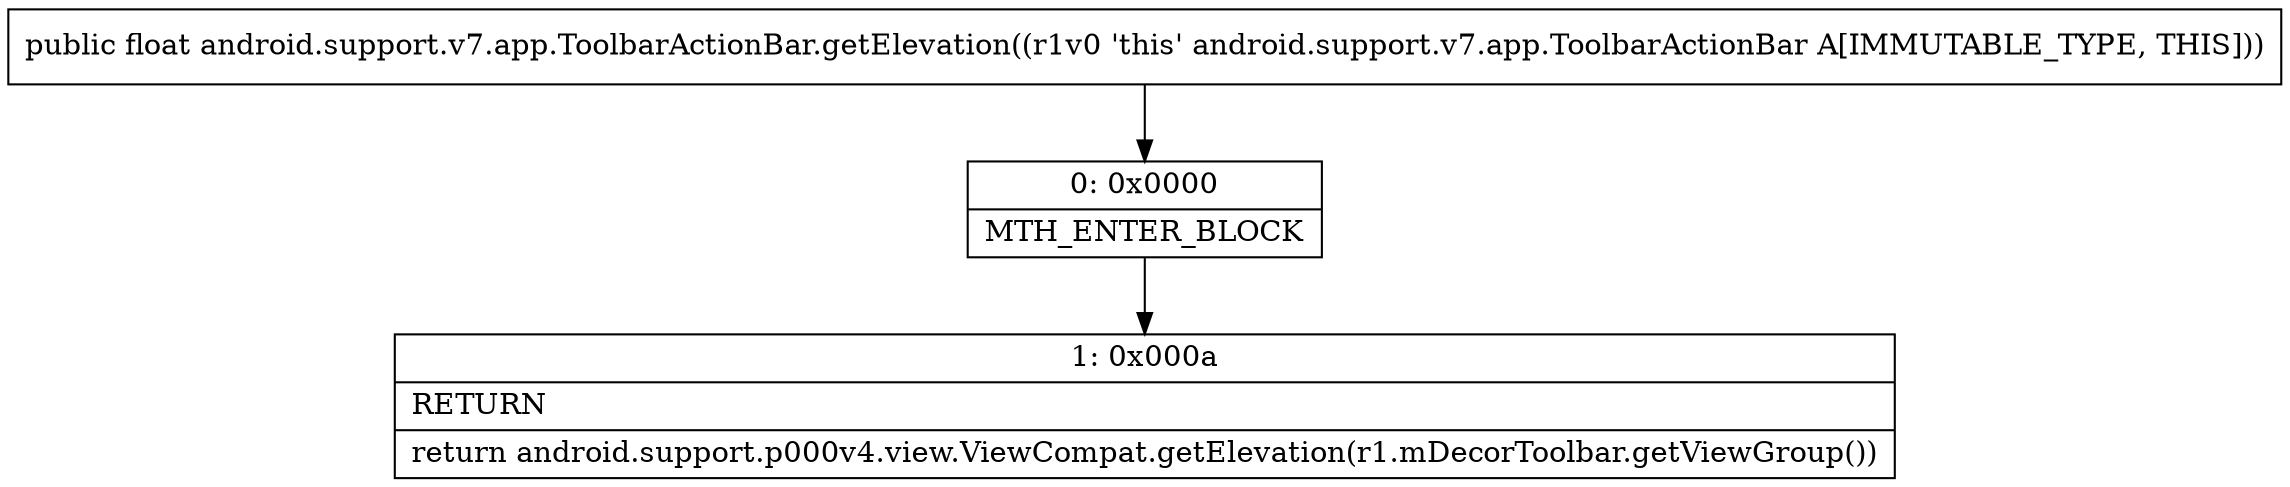 digraph "CFG forandroid.support.v7.app.ToolbarActionBar.getElevation()F" {
Node_0 [shape=record,label="{0\:\ 0x0000|MTH_ENTER_BLOCK\l}"];
Node_1 [shape=record,label="{1\:\ 0x000a|RETURN\l|return android.support.p000v4.view.ViewCompat.getElevation(r1.mDecorToolbar.getViewGroup())\l}"];
MethodNode[shape=record,label="{public float android.support.v7.app.ToolbarActionBar.getElevation((r1v0 'this' android.support.v7.app.ToolbarActionBar A[IMMUTABLE_TYPE, THIS])) }"];
MethodNode -> Node_0;
Node_0 -> Node_1;
}

